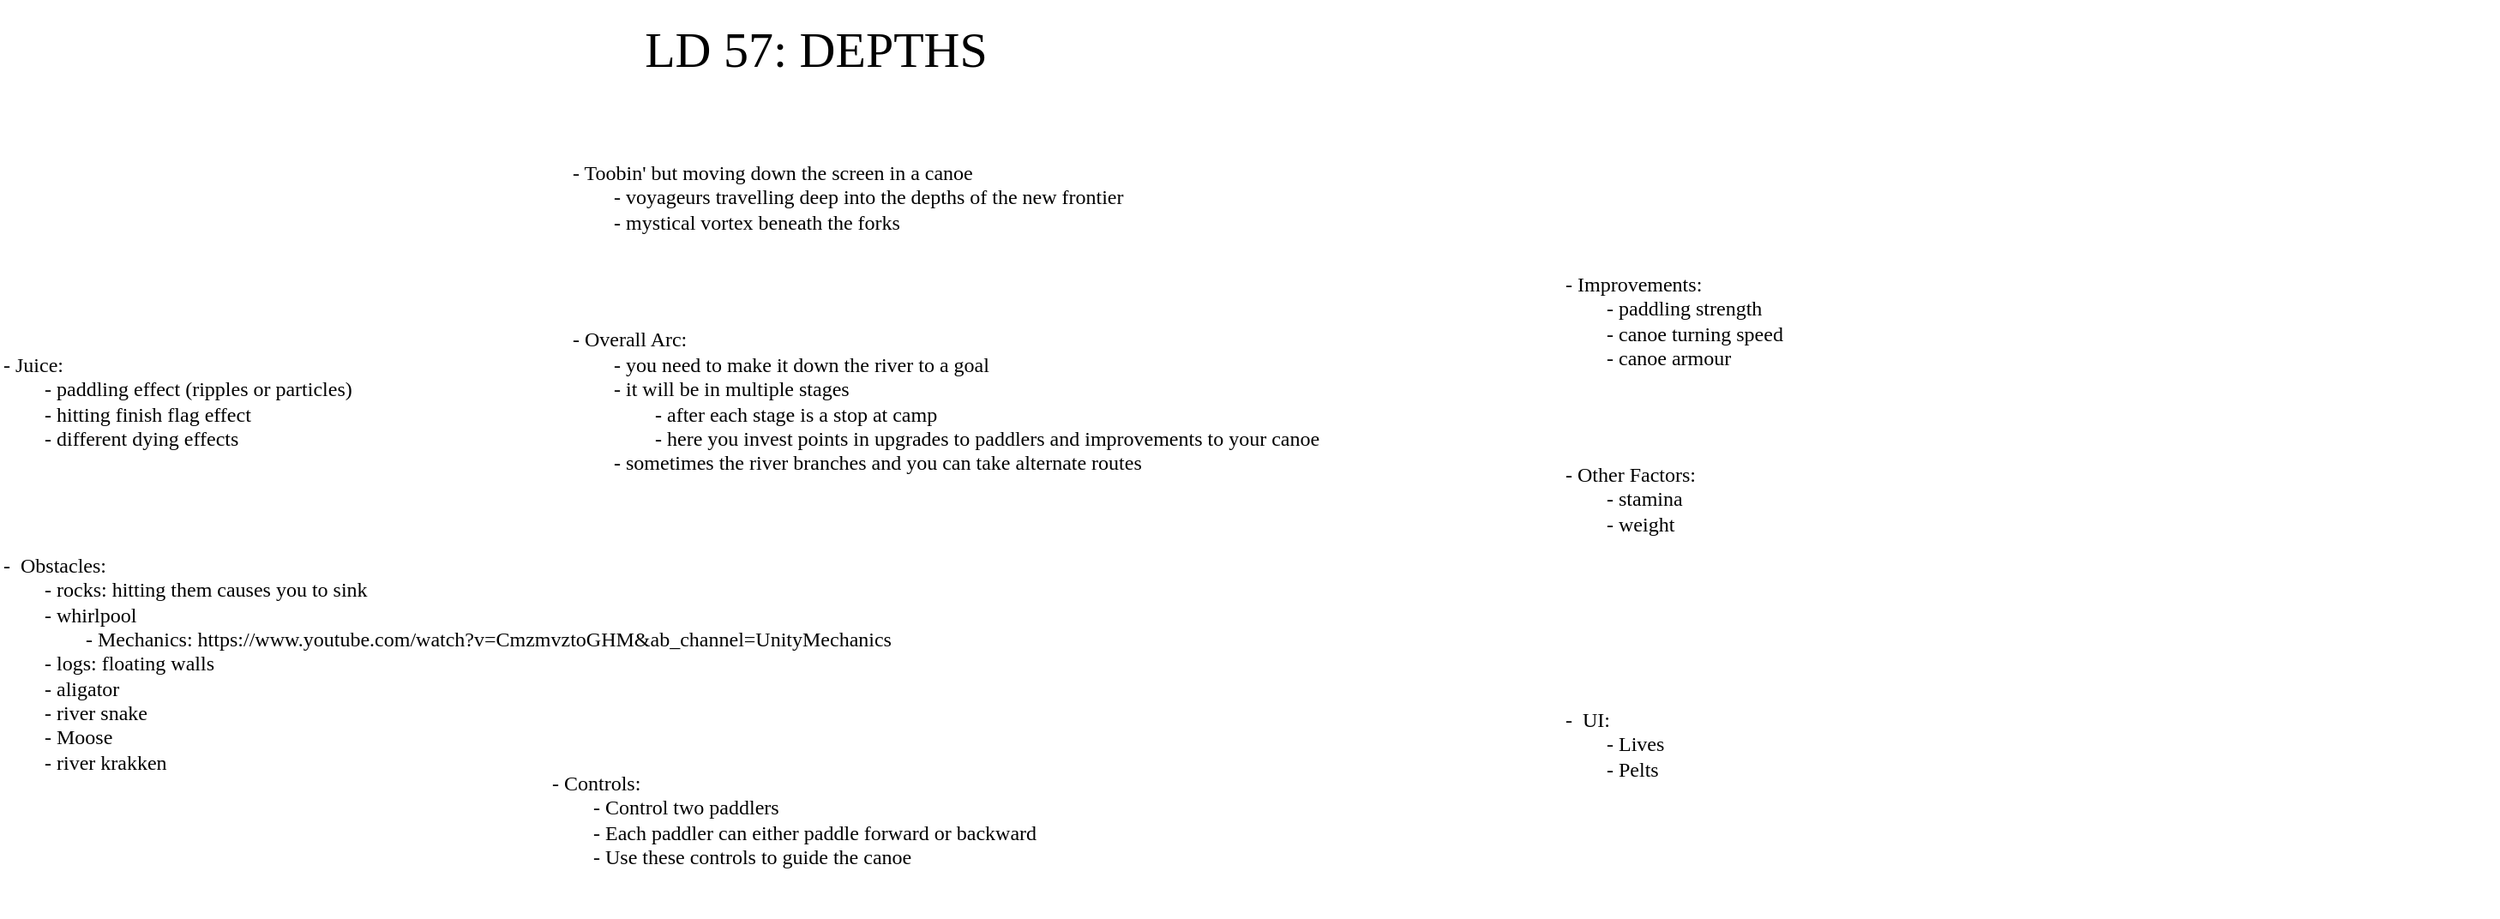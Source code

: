 <mxfile version="26.2.2">
  <diagram name="Page-1" id="vj1_JwqHmYUpO_BEOTyR">
    <mxGraphModel dx="2382" dy="1105" grid="0" gridSize="10" guides="1" tooltips="1" connect="1" arrows="1" fold="1" page="0" pageScale="1" pageWidth="850" pageHeight="1100" math="0" shadow="0">
      <root>
        <mxCell id="0" />
        <mxCell id="1" parent="0" />
        <mxCell id="M9MHeNSC7HXLCwR0G0TZ-1" value="LD 57: DEPTHS" style="text;html=1;align=center;verticalAlign=middle;whiteSpace=wrap;rounded=0;fontSize=29;fontFamily=Nosifer;fontSource=https%3A%2F%2Ffonts.googleapis.com%2Fcss%3Ffamily%3DNosifer;" parent="1" vertex="1">
          <mxGeometry x="-492" y="-244" width="306" height="58" as="geometry" />
        </mxCell>
        <mxCell id="M9MHeNSC7HXLCwR0G0TZ-7" value="&lt;div&gt;- Toobin&#39; but moving down the screen in a canoe&lt;/div&gt;&lt;div&gt;&lt;span style=&quot;white-space: pre;&quot;&gt;&#x9;&lt;/span&gt;- voyageurs travelling deep into the depths of the new frontier&lt;br&gt;&lt;/div&gt;&lt;span style=&quot;white-space: pre;&quot;&gt;&#x9;&lt;/span&gt;- mystical vortex beneath the forks" style="text;html=1;align=left;verticalAlign=middle;whiteSpace=wrap;rounded=0;fontFamily=VT323;fontSource=https%3A%2F%2Ffonts.googleapis.com%2Fcss%3Ffamily%3DVT323;" parent="1" vertex="1">
          <mxGeometry x="-483" y="-186" width="370" height="114" as="geometry" />
        </mxCell>
        <mxCell id="r4fsmwVK6FksccOSoPhw-1" value="- Controls:&lt;div&gt;&lt;span style=&quot;white-space: pre;&quot;&gt;&#x9;&lt;/span&gt;- Control two paddlers&lt;br&gt;&lt;/div&gt;&lt;div&gt;&lt;span style=&quot;white-space: pre;&quot;&gt;&#x9;&lt;/span&gt;- Each paddler can either paddle forward or backward&lt;br&gt;&lt;/div&gt;&lt;div&gt;&lt;span style=&quot;white-space: pre;&quot;&gt;&#x9;&lt;/span&gt;- Use these controls to guide the canoe&lt;/div&gt;" style="text;html=1;align=left;verticalAlign=middle;whiteSpace=wrap;rounded=0;fontFamily=VT323;fontSource=https%3A%2F%2Ffonts.googleapis.com%2Fcss%3Ffamily%3DVT323;" parent="1" vertex="1">
          <mxGeometry x="-495" y="177" width="305" height="114" as="geometry" />
        </mxCell>
        <mxCell id="r4fsmwVK6FksccOSoPhw-2" value="- Overall Arc:&lt;div&gt;&lt;span style=&quot;white-space: pre;&quot;&gt;&#x9;&lt;/span&gt;- you need to make it down the river to a goal&lt;br&gt;&lt;/div&gt;&lt;div&gt;&lt;span style=&quot;white-space: pre;&quot;&gt;&#x9;&lt;/span&gt;- it will be in multiple stages&lt;br&gt;&lt;/div&gt;&lt;div&gt;&lt;span style=&quot;white-space: pre;&quot;&gt;&#x9;&lt;/span&gt;&lt;span style=&quot;white-space: pre;&quot;&gt;&#x9;&lt;/span&gt;- after each stage is a stop at camp&lt;br&gt;&lt;/div&gt;&lt;div&gt;&lt;span style=&quot;white-space: pre;&quot;&gt;&#x9;&lt;/span&gt;&lt;span style=&quot;white-space: pre;&quot;&gt;&#x9;&lt;/span&gt;- here you invest points in upgrades to paddlers and improvements to your canoe&lt;br&gt;&lt;/div&gt;&lt;div&gt;&lt;span style=&quot;white-space: pre;&quot;&gt;&#x9;&lt;/span&gt;- sometimes the river branches and you can take alternate routes&lt;br&gt;&lt;/div&gt;" style="text;html=1;align=left;verticalAlign=middle;whiteSpace=wrap;rounded=0;fontFamily=VT323;fontSource=https%3A%2F%2Ffonts.googleapis.com%2Fcss%3Ffamily%3DVT323;" parent="1" vertex="1">
          <mxGeometry x="-483" y="-78" width="524" height="136" as="geometry" />
        </mxCell>
        <mxCell id="r4fsmwVK6FksccOSoPhw-3" value="&lt;div&gt;- Improvements:&lt;/div&gt;&lt;div&gt;&lt;span style=&quot;white-space: pre;&quot;&gt;&#x9;&lt;/span&gt;- paddling strength&lt;br&gt;&lt;/div&gt;&lt;div&gt;&lt;span style=&quot;background-color: transparent; color: light-dark(rgb(0, 0, 0), rgb(255, 255, 255)); white-space: pre;&quot;&gt;&#x9;&lt;/span&gt;&lt;span style=&quot;background-color: transparent; color: light-dark(rgb(0, 0, 0), rgb(255, 255, 255));&quot;&gt;- canoe turning speed&lt;/span&gt;&lt;/div&gt;&lt;div&gt;&lt;span style=&quot;white-space: pre;&quot;&gt;&#x9;&lt;/span&gt;- canoe armour&lt;/div&gt;" style="text;html=1;align=left;verticalAlign=middle;whiteSpace=wrap;rounded=0;fontFamily=VT323;fontSource=https%3A%2F%2Ffonts.googleapis.com%2Fcss%3Ffamily%3DVT323;" parent="1" vertex="1">
          <mxGeometry x="96" y="-104" width="154" height="93" as="geometry" />
        </mxCell>
        <mxCell id="r4fsmwVK6FksccOSoPhw-4" value="&lt;div&gt;- Other Factors:&lt;/div&gt;&lt;div&gt;&lt;span style=&quot;background-color: transparent; color: light-dark(rgb(0, 0, 0), rgb(255, 255, 255)); white-space: pre;&quot;&gt;&#x9;&lt;/span&gt;&lt;span style=&quot;background-color: transparent; color: light-dark(rgb(0, 0, 0), rgb(255, 255, 255));&quot;&gt;- stamina&lt;/span&gt;&lt;/div&gt;&lt;div&gt;&lt;span style=&quot;background-color: transparent; color: light-dark(rgb(0, 0, 0), rgb(255, 255, 255));&quot;&gt;&lt;span style=&quot;white-space: pre;&quot;&gt;&#x9;&lt;/span&gt;- weight&lt;br&gt;&lt;/span&gt;&lt;/div&gt;" style="text;html=1;align=left;verticalAlign=middle;whiteSpace=wrap;rounded=0;fontFamily=VT323;fontSource=https%3A%2F%2Ffonts.googleapis.com%2Fcss%3Ffamily%3DVT323;" parent="1" vertex="1">
          <mxGeometry x="96" width="154" height="93" as="geometry" />
        </mxCell>
        <mxCell id="r4fsmwVK6FksccOSoPhw-5" value="&lt;div&gt;- Juice:&lt;/div&gt;&lt;div&gt;&lt;span style=&quot;white-space: pre;&quot;&gt;&#x9;&lt;/span&gt;- paddling effect (ripples or particles)&lt;br&gt;&lt;/div&gt;&lt;div&gt;&lt;span style=&quot;white-space: pre;&quot;&gt;&#x9;&lt;/span&gt;- hitting finish flag effect&lt;/div&gt;&lt;div&gt;&lt;span style=&quot;white-space: pre;&quot;&gt;&#x9;&lt;/span&gt;- different dying effects&lt;br&gt;&lt;/div&gt;" style="text;html=1;align=left;verticalAlign=middle;whiteSpace=wrap;rounded=0;fontFamily=VT323;fontSource=https%3A%2F%2Ffonts.googleapis.com%2Fcss%3Ffamily%3DVT323;" parent="1" vertex="1">
          <mxGeometry x="-815" y="-53.5" width="236" height="87" as="geometry" />
        </mxCell>
        <mxCell id="r4fsmwVK6FksccOSoPhw-6" value="&lt;div&gt;-&amp;nbsp; Obstacles:&lt;/div&gt;&lt;div&gt;&lt;span style=&quot;white-space: pre;&quot;&gt;&#x9;&lt;/span&gt;- rocks: hitting them causes you to sink&lt;/div&gt;&lt;div&gt;&lt;span style=&quot;white-space: pre;&quot;&gt;&#x9;&lt;/span&gt;- whirlpool&lt;/div&gt;&lt;div&gt;&lt;span style=&quot;white-space: pre;&quot;&gt;&#x9;&lt;/span&gt;&lt;span style=&quot;white-space: pre;&quot;&gt;&#x9;&lt;/span&gt;- Mechanics: https://www.youtube.com/watch?v=CmzmvztoGHM&amp;amp;ab_channel=UnityMechanics&lt;/div&gt;&lt;div&gt;&lt;span style=&quot;white-space: pre;&quot;&gt;&#x9;&lt;/span&gt;- logs: floating walls&lt;br&gt;&lt;/div&gt;&lt;div&gt;&lt;span style=&quot;white-space: pre;&quot;&gt;&#x9;&lt;/span&gt;- aligator&amp;nbsp;&lt;br&gt;&lt;/div&gt;&lt;div&gt;&lt;span style=&quot;white-space: pre;&quot;&gt;&#x9;&lt;/span&gt;- river snake&lt;/div&gt;&lt;div&gt;&lt;span style=&quot;white-space: pre;&quot;&gt;&#x9;&lt;/span&gt;- Moose&amp;nbsp;&lt;br&gt;&lt;/div&gt;&lt;div&gt;&lt;span style=&quot;white-space: pre;&quot;&gt;&#x9;&lt;/span&gt;- river krakken&lt;br&gt;&lt;/div&gt;" style="text;html=1;align=left;verticalAlign=middle;whiteSpace=wrap;rounded=0;fontFamily=VT323;fontSource=https%3A%2F%2Ffonts.googleapis.com%2Fcss%3Ffamily%3DVT323;" parent="1" vertex="1">
          <mxGeometry x="-815" y="71" width="546" height="143" as="geometry" />
        </mxCell>
        <mxCell id="r4fsmwVK6FksccOSoPhw-7" value="&lt;div&gt;-&amp;nbsp; UI:&lt;/div&gt;&lt;div&gt;&lt;span style=&quot;white-space: pre;&quot;&gt;&#x9;&lt;/span&gt;- Lives&lt;/div&gt;&lt;div&gt;&lt;span style=&quot;white-space: pre;&quot;&gt;&#x9;&lt;/span&gt;- Pelts&lt;br&gt;&lt;/div&gt;" style="text;html=1;align=left;verticalAlign=middle;whiteSpace=wrap;rounded=0;fontFamily=VT323;fontSource=https%3A%2F%2Ffonts.googleapis.com%2Fcss%3Ffamily%3DVT323;" parent="1" vertex="1">
          <mxGeometry x="96" y="118" width="546" height="143" as="geometry" />
        </mxCell>
      </root>
    </mxGraphModel>
  </diagram>
</mxfile>
